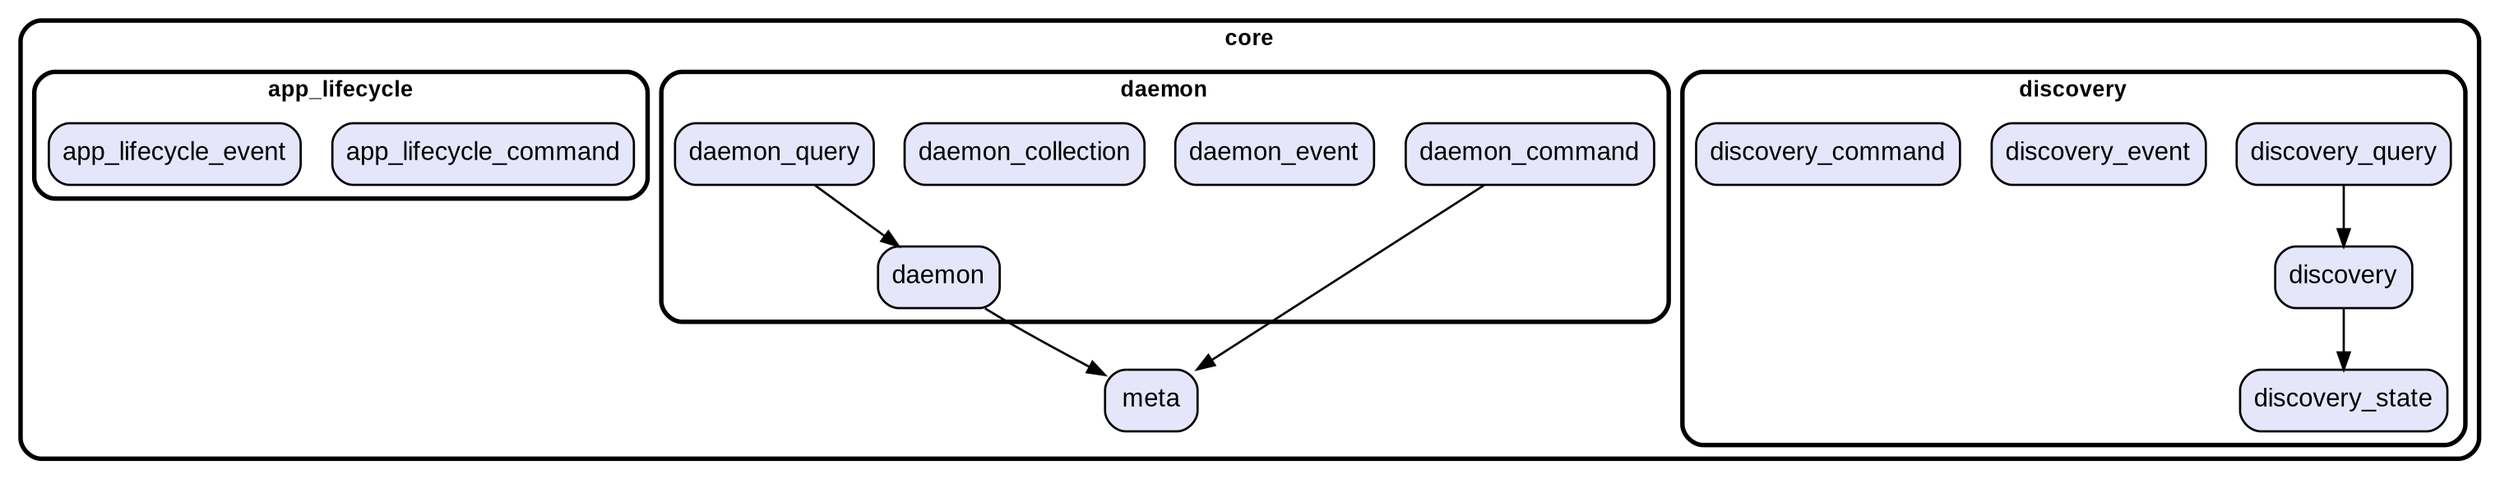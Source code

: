 digraph "" {
  graph [style=rounded fontname="Arial Black" fontsize=13 penwidth=2.6];
  node [shape=rect style="filled,rounded" fontname=Arial fontsize=15 fillcolor=Lavender penwidth=1.3];
  edge [penwidth=1.3];
  "/meta.dart" [label="meta"];
  "/discovery/discovery_state.dart" [label="discovery_state"];
  "/discovery/discovery_query.dart" [label="discovery_query"];
  "/discovery/discovery_event.dart" [label="discovery_event"];
  "/discovery/discovery_command.dart" [label="discovery_command"];
  "/discovery/discovery.dart" [label="discovery"];
  "/daemon/daemon.dart" [label="daemon"];
  "/daemon/daemon_query.dart" [label="daemon_query"];
  "/daemon/daemon_event.dart" [label="daemon_event"];
  "/daemon/daemon_collection.dart" [label="daemon_collection"];
  "/daemon/daemon_command.dart" [label="daemon_command"];
  "/app_lifecycle/app_lifecycle_command.dart" [label="app_lifecycle_command"];
  "/app_lifecycle/app_lifecycle_event.dart" [label="app_lifecycle_event"];
  subgraph "cluster~" {
    label="core";
    "/meta.dart";
    subgraph "cluster~/discovery" {
      label="discovery";
      "/discovery/discovery_state.dart";
      "/discovery/discovery_query.dart";
      "/discovery/discovery_event.dart";
      "/discovery/discovery_command.dart";
      "/discovery/discovery.dart";
    }
    subgraph "cluster~/daemon" {
      label="daemon";
      "/daemon/daemon.dart";
      "/daemon/daemon_query.dart";
      "/daemon/daemon_event.dart";
      "/daemon/daemon_collection.dart";
      "/daemon/daemon_command.dart";
    }
    subgraph "cluster~/app_lifecycle" {
      label="app_lifecycle";
      "/app_lifecycle/app_lifecycle_command.dart";
      "/app_lifecycle/app_lifecycle_event.dart";
    }
  }
  "/discovery/discovery_query.dart" -> "/discovery/discovery.dart";
  "/discovery/discovery.dart" -> "/discovery/discovery_state.dart";
  "/daemon/daemon.dart" -> "/meta.dart";
  "/daemon/daemon_query.dart" -> "/daemon/daemon.dart";
  "/daemon/daemon_command.dart" -> "/meta.dart";
}
